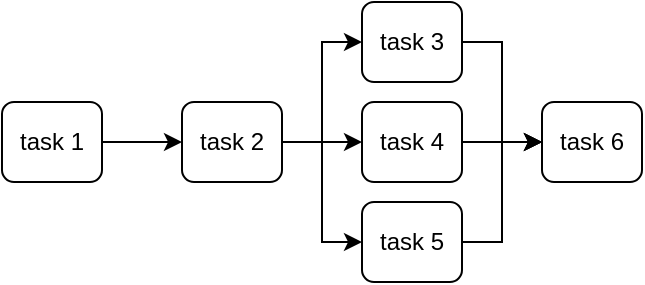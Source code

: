 <mxfile version="20.2.3" type="device"><diagram id="hwqebOWKWElJEYVOqLQ7" name="Page-1"><mxGraphModel dx="1490" dy="649" grid="1" gridSize="10" guides="1" tooltips="1" connect="1" arrows="1" fold="1" page="1" pageScale="1" pageWidth="827" pageHeight="1169" math="0" shadow="0"><root><mxCell id="0"/><mxCell id="1" parent="0"/><mxCell id="OzOS6r5U6w6RRsEWZn5i-8" style="edgeStyle=orthogonalEdgeStyle;rounded=0;orthogonalLoop=1;jettySize=auto;html=1;exitX=1;exitY=0.5;exitDx=0;exitDy=0;" edge="1" parent="1" source="OzOS6r5U6w6RRsEWZn5i-1" target="OzOS6r5U6w6RRsEWZn5i-2"><mxGeometry relative="1" as="geometry"/></mxCell><mxCell id="OzOS6r5U6w6RRsEWZn5i-1" value="task 1" style="rounded=1;whiteSpace=wrap;html=1;" vertex="1" parent="1"><mxGeometry x="40" y="90" width="50" height="40" as="geometry"/></mxCell><mxCell id="OzOS6r5U6w6RRsEWZn5i-10" style="edgeStyle=orthogonalEdgeStyle;rounded=0;orthogonalLoop=1;jettySize=auto;html=1;exitX=1;exitY=0.5;exitDx=0;exitDy=0;entryX=0;entryY=0.5;entryDx=0;entryDy=0;" edge="1" parent="1" source="OzOS6r5U6w6RRsEWZn5i-2" target="OzOS6r5U6w6RRsEWZn5i-4"><mxGeometry relative="1" as="geometry"/></mxCell><mxCell id="OzOS6r5U6w6RRsEWZn5i-11" style="edgeStyle=orthogonalEdgeStyle;rounded=0;orthogonalLoop=1;jettySize=auto;html=1;exitX=1;exitY=0.5;exitDx=0;exitDy=0;entryX=0;entryY=0.5;entryDx=0;entryDy=0;" edge="1" parent="1" source="OzOS6r5U6w6RRsEWZn5i-2" target="OzOS6r5U6w6RRsEWZn5i-3"><mxGeometry relative="1" as="geometry"/></mxCell><mxCell id="OzOS6r5U6w6RRsEWZn5i-12" style="edgeStyle=orthogonalEdgeStyle;rounded=0;orthogonalLoop=1;jettySize=auto;html=1;exitX=1;exitY=0.5;exitDx=0;exitDy=0;entryX=0;entryY=0.5;entryDx=0;entryDy=0;" edge="1" parent="1" source="OzOS6r5U6w6RRsEWZn5i-2" target="OzOS6r5U6w6RRsEWZn5i-5"><mxGeometry relative="1" as="geometry"/></mxCell><mxCell id="OzOS6r5U6w6RRsEWZn5i-2" value="task 2&lt;span style=&quot;color: rgba(0, 0, 0, 0); font-family: monospace; font-size: 0px; text-align: start;&quot;&gt;%3CmxGraphModel%3E%3Croot%3E%3CmxCell%20id%3D%220%22%2F%3E%3CmxCell%20id%3D%221%22%20parent%3D%220%22%2F%3E%3CmxCell%20id%3D%222%22%20value%3D%22task%201%22%20style%3D%22rounded%3D1%3BwhiteSpace%3Dwrap%3Bhtml%3D1%3B%22%20vertex%3D%221%22%20parent%3D%221%22%3E%3CmxGeometry%20x%3D%2240%22%20y%3D%2240%22%20width%3D%2250%22%20height%3D%2240%22%20as%3D%22geometry%22%2F%3E%3C%2FmxCell%3E%3C%2Froot%3E%3C%2FmxGraphModel%3E&lt;/span&gt;" style="rounded=1;whiteSpace=wrap;html=1;" vertex="1" parent="1"><mxGeometry x="130" y="90" width="50" height="40" as="geometry"/></mxCell><mxCell id="OzOS6r5U6w6RRsEWZn5i-15" style="edgeStyle=orthogonalEdgeStyle;rounded=0;orthogonalLoop=1;jettySize=auto;html=1;exitX=1;exitY=0.5;exitDx=0;exitDy=0;entryX=0;entryY=0.5;entryDx=0;entryDy=0;" edge="1" parent="1" source="OzOS6r5U6w6RRsEWZn5i-3" target="OzOS6r5U6w6RRsEWZn5i-6"><mxGeometry relative="1" as="geometry"/></mxCell><mxCell id="OzOS6r5U6w6RRsEWZn5i-3" value="task 3" style="rounded=1;whiteSpace=wrap;html=1;" vertex="1" parent="1"><mxGeometry x="220" y="40" width="50" height="40" as="geometry"/></mxCell><mxCell id="OzOS6r5U6w6RRsEWZn5i-13" style="edgeStyle=orthogonalEdgeStyle;rounded=0;orthogonalLoop=1;jettySize=auto;html=1;exitX=1;exitY=0.5;exitDx=0;exitDy=0;entryX=0;entryY=0.5;entryDx=0;entryDy=0;" edge="1" parent="1" source="OzOS6r5U6w6RRsEWZn5i-4" target="OzOS6r5U6w6RRsEWZn5i-6"><mxGeometry relative="1" as="geometry"/></mxCell><mxCell id="OzOS6r5U6w6RRsEWZn5i-4" value="task 4" style="rounded=1;whiteSpace=wrap;html=1;" vertex="1" parent="1"><mxGeometry x="220" y="90" width="50" height="40" as="geometry"/></mxCell><mxCell id="OzOS6r5U6w6RRsEWZn5i-16" style="edgeStyle=orthogonalEdgeStyle;rounded=0;orthogonalLoop=1;jettySize=auto;html=1;exitX=1;exitY=0.5;exitDx=0;exitDy=0;entryX=0;entryY=0.5;entryDx=0;entryDy=0;" edge="1" parent="1" source="OzOS6r5U6w6RRsEWZn5i-5" target="OzOS6r5U6w6RRsEWZn5i-6"><mxGeometry relative="1" as="geometry"/></mxCell><mxCell id="OzOS6r5U6w6RRsEWZn5i-5" value="task 5" style="rounded=1;whiteSpace=wrap;html=1;" vertex="1" parent="1"><mxGeometry x="220" y="140" width="50" height="40" as="geometry"/></mxCell><mxCell id="OzOS6r5U6w6RRsEWZn5i-6" value="task 6" style="rounded=1;whiteSpace=wrap;html=1;" vertex="1" parent="1"><mxGeometry x="310" y="90" width="50" height="40" as="geometry"/></mxCell></root></mxGraphModel></diagram></mxfile>